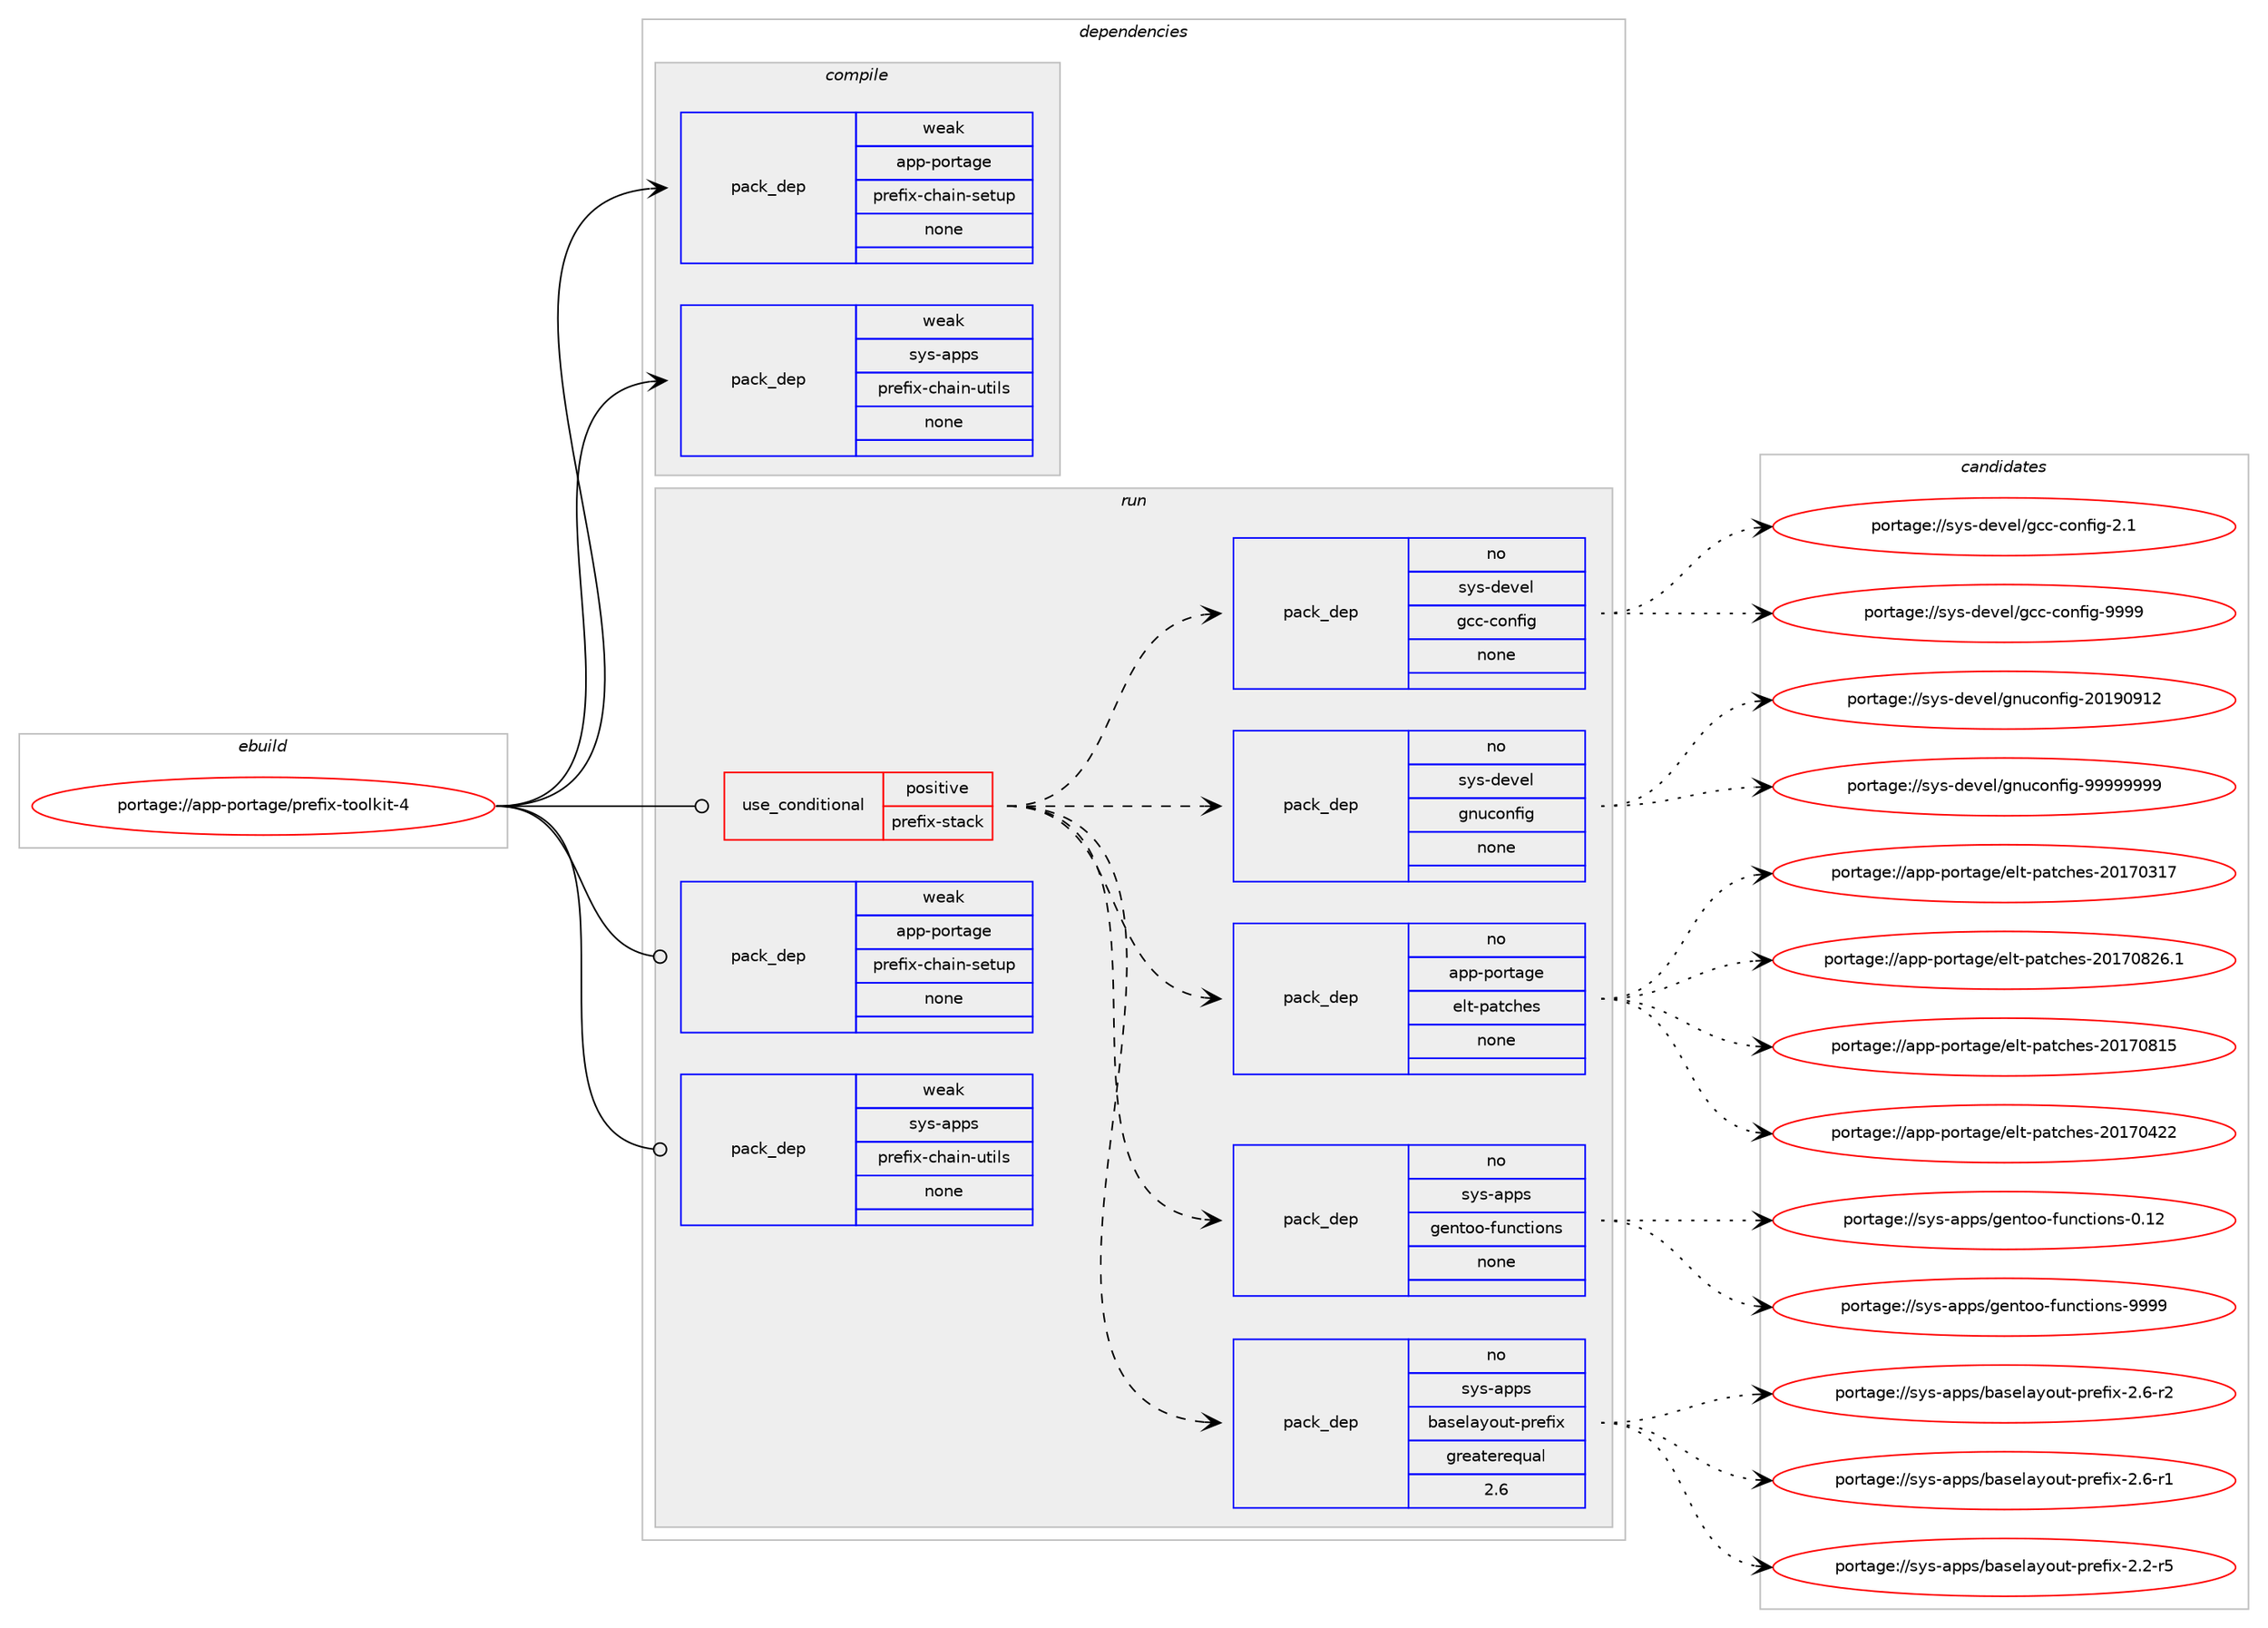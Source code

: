 digraph prolog {

# *************
# Graph options
# *************

newrank=true;
concentrate=true;
compound=true;
graph [rankdir=LR,fontname=Helvetica,fontsize=10,ranksep=1.5];#, ranksep=2.5, nodesep=0.2];
edge  [arrowhead=vee];
node  [fontname=Helvetica,fontsize=10];

# **********
# The ebuild
# **********

subgraph cluster_leftcol {
color=gray;
rank=same;
label=<<i>ebuild</i>>;
id [label="portage://app-portage/prefix-toolkit-4", color=red, width=4, href="../app-portage/prefix-toolkit-4.svg"];
}

# ****************
# The dependencies
# ****************

subgraph cluster_midcol {
color=gray;
label=<<i>dependencies</i>>;
subgraph cluster_compile {
fillcolor="#eeeeee";
style=filled;
label=<<i>compile</i>>;
subgraph pack451958 {
dependency600952 [label=<<TABLE BORDER="0" CELLBORDER="1" CELLSPACING="0" CELLPADDING="4" WIDTH="220"><TR><TD ROWSPAN="6" CELLPADDING="30">pack_dep</TD></TR><TR><TD WIDTH="110">weak</TD></TR><TR><TD>app-portage</TD></TR><TR><TD>prefix-chain-setup</TD></TR><TR><TD>none</TD></TR><TR><TD></TD></TR></TABLE>>, shape=none, color=blue];
}
id:e -> dependency600952:w [weight=20,style="solid",arrowhead="vee"];
subgraph pack451959 {
dependency600953 [label=<<TABLE BORDER="0" CELLBORDER="1" CELLSPACING="0" CELLPADDING="4" WIDTH="220"><TR><TD ROWSPAN="6" CELLPADDING="30">pack_dep</TD></TR><TR><TD WIDTH="110">weak</TD></TR><TR><TD>sys-apps</TD></TR><TR><TD>prefix-chain-utils</TD></TR><TR><TD>none</TD></TR><TR><TD></TD></TR></TABLE>>, shape=none, color=blue];
}
id:e -> dependency600953:w [weight=20,style="solid",arrowhead="vee"];
}
subgraph cluster_compileandrun {
fillcolor="#eeeeee";
style=filled;
label=<<i>compile and run</i>>;
}
subgraph cluster_run {
fillcolor="#eeeeee";
style=filled;
label=<<i>run</i>>;
subgraph cond140975 {
dependency600954 [label=<<TABLE BORDER="0" CELLBORDER="1" CELLSPACING="0" CELLPADDING="4"><TR><TD ROWSPAN="3" CELLPADDING="10">use_conditional</TD></TR><TR><TD>positive</TD></TR><TR><TD>prefix-stack</TD></TR></TABLE>>, shape=none, color=red];
subgraph pack451960 {
dependency600955 [label=<<TABLE BORDER="0" CELLBORDER="1" CELLSPACING="0" CELLPADDING="4" WIDTH="220"><TR><TD ROWSPAN="6" CELLPADDING="30">pack_dep</TD></TR><TR><TD WIDTH="110">no</TD></TR><TR><TD>sys-apps</TD></TR><TR><TD>baselayout-prefix</TD></TR><TR><TD>greaterequal</TD></TR><TR><TD>2.6</TD></TR></TABLE>>, shape=none, color=blue];
}
dependency600954:e -> dependency600955:w [weight=20,style="dashed",arrowhead="vee"];
subgraph pack451961 {
dependency600956 [label=<<TABLE BORDER="0" CELLBORDER="1" CELLSPACING="0" CELLPADDING="4" WIDTH="220"><TR><TD ROWSPAN="6" CELLPADDING="30">pack_dep</TD></TR><TR><TD WIDTH="110">no</TD></TR><TR><TD>sys-apps</TD></TR><TR><TD>gentoo-functions</TD></TR><TR><TD>none</TD></TR><TR><TD></TD></TR></TABLE>>, shape=none, color=blue];
}
dependency600954:e -> dependency600956:w [weight=20,style="dashed",arrowhead="vee"];
subgraph pack451962 {
dependency600957 [label=<<TABLE BORDER="0" CELLBORDER="1" CELLSPACING="0" CELLPADDING="4" WIDTH="220"><TR><TD ROWSPAN="6" CELLPADDING="30">pack_dep</TD></TR><TR><TD WIDTH="110">no</TD></TR><TR><TD>app-portage</TD></TR><TR><TD>elt-patches</TD></TR><TR><TD>none</TD></TR><TR><TD></TD></TR></TABLE>>, shape=none, color=blue];
}
dependency600954:e -> dependency600957:w [weight=20,style="dashed",arrowhead="vee"];
subgraph pack451963 {
dependency600958 [label=<<TABLE BORDER="0" CELLBORDER="1" CELLSPACING="0" CELLPADDING="4" WIDTH="220"><TR><TD ROWSPAN="6" CELLPADDING="30">pack_dep</TD></TR><TR><TD WIDTH="110">no</TD></TR><TR><TD>sys-devel</TD></TR><TR><TD>gnuconfig</TD></TR><TR><TD>none</TD></TR><TR><TD></TD></TR></TABLE>>, shape=none, color=blue];
}
dependency600954:e -> dependency600958:w [weight=20,style="dashed",arrowhead="vee"];
subgraph pack451964 {
dependency600959 [label=<<TABLE BORDER="0" CELLBORDER="1" CELLSPACING="0" CELLPADDING="4" WIDTH="220"><TR><TD ROWSPAN="6" CELLPADDING="30">pack_dep</TD></TR><TR><TD WIDTH="110">no</TD></TR><TR><TD>sys-devel</TD></TR><TR><TD>gcc-config</TD></TR><TR><TD>none</TD></TR><TR><TD></TD></TR></TABLE>>, shape=none, color=blue];
}
dependency600954:e -> dependency600959:w [weight=20,style="dashed",arrowhead="vee"];
}
id:e -> dependency600954:w [weight=20,style="solid",arrowhead="odot"];
subgraph pack451965 {
dependency600960 [label=<<TABLE BORDER="0" CELLBORDER="1" CELLSPACING="0" CELLPADDING="4" WIDTH="220"><TR><TD ROWSPAN="6" CELLPADDING="30">pack_dep</TD></TR><TR><TD WIDTH="110">weak</TD></TR><TR><TD>app-portage</TD></TR><TR><TD>prefix-chain-setup</TD></TR><TR><TD>none</TD></TR><TR><TD></TD></TR></TABLE>>, shape=none, color=blue];
}
id:e -> dependency600960:w [weight=20,style="solid",arrowhead="odot"];
subgraph pack451966 {
dependency600961 [label=<<TABLE BORDER="0" CELLBORDER="1" CELLSPACING="0" CELLPADDING="4" WIDTH="220"><TR><TD ROWSPAN="6" CELLPADDING="30">pack_dep</TD></TR><TR><TD WIDTH="110">weak</TD></TR><TR><TD>sys-apps</TD></TR><TR><TD>prefix-chain-utils</TD></TR><TR><TD>none</TD></TR><TR><TD></TD></TR></TABLE>>, shape=none, color=blue];
}
id:e -> dependency600961:w [weight=20,style="solid",arrowhead="odot"];
}
}

# **************
# The candidates
# **************

subgraph cluster_choices {
rank=same;
color=gray;
label=<<i>candidates</i>>;

subgraph choice451958 {
color=black;
nodesep=1;
}
subgraph choice451959 {
color=black;
nodesep=1;
}
subgraph choice451960 {
color=black;
nodesep=1;
choice11512111545971121121154798971151011089712111111711645112114101102105120455046544511450 [label="portage://sys-apps/baselayout-prefix-2.6-r2", color=red, width=4,href="../sys-apps/baselayout-prefix-2.6-r2.svg"];
choice11512111545971121121154798971151011089712111111711645112114101102105120455046544511449 [label="portage://sys-apps/baselayout-prefix-2.6-r1", color=red, width=4,href="../sys-apps/baselayout-prefix-2.6-r1.svg"];
choice11512111545971121121154798971151011089712111111711645112114101102105120455046504511453 [label="portage://sys-apps/baselayout-prefix-2.2-r5", color=red, width=4,href="../sys-apps/baselayout-prefix-2.2-r5.svg"];
dependency600955:e -> choice11512111545971121121154798971151011089712111111711645112114101102105120455046544511450:w [style=dotted,weight="100"];
dependency600955:e -> choice11512111545971121121154798971151011089712111111711645112114101102105120455046544511449:w [style=dotted,weight="100"];
dependency600955:e -> choice11512111545971121121154798971151011089712111111711645112114101102105120455046504511453:w [style=dotted,weight="100"];
}
subgraph choice451961 {
color=black;
nodesep=1;
choice11512111545971121121154710310111011611111145102117110991161051111101154557575757 [label="portage://sys-apps/gentoo-functions-9999", color=red, width=4,href="../sys-apps/gentoo-functions-9999.svg"];
choice11512111545971121121154710310111011611111145102117110991161051111101154548464950 [label="portage://sys-apps/gentoo-functions-0.12", color=red, width=4,href="../sys-apps/gentoo-functions-0.12.svg"];
dependency600956:e -> choice11512111545971121121154710310111011611111145102117110991161051111101154557575757:w [style=dotted,weight="100"];
dependency600956:e -> choice11512111545971121121154710310111011611111145102117110991161051111101154548464950:w [style=dotted,weight="100"];
}
subgraph choice451962 {
color=black;
nodesep=1;
choice971121124511211111411697103101471011081164511297116991041011154550484955485650544649 [label="portage://app-portage/elt-patches-20170826.1", color=red, width=4,href="../app-portage/elt-patches-20170826.1.svg"];
choice97112112451121111141169710310147101108116451129711699104101115455048495548564953 [label="portage://app-portage/elt-patches-20170815", color=red, width=4,href="../app-portage/elt-patches-20170815.svg"];
choice97112112451121111141169710310147101108116451129711699104101115455048495548525050 [label="portage://app-portage/elt-patches-20170422", color=red, width=4,href="../app-portage/elt-patches-20170422.svg"];
choice97112112451121111141169710310147101108116451129711699104101115455048495548514955 [label="portage://app-portage/elt-patches-20170317", color=red, width=4,href="../app-portage/elt-patches-20170317.svg"];
dependency600957:e -> choice971121124511211111411697103101471011081164511297116991041011154550484955485650544649:w [style=dotted,weight="100"];
dependency600957:e -> choice97112112451121111141169710310147101108116451129711699104101115455048495548564953:w [style=dotted,weight="100"];
dependency600957:e -> choice97112112451121111141169710310147101108116451129711699104101115455048495548525050:w [style=dotted,weight="100"];
dependency600957:e -> choice97112112451121111141169710310147101108116451129711699104101115455048495548514955:w [style=dotted,weight="100"];
}
subgraph choice451963 {
color=black;
nodesep=1;
choice115121115451001011181011084710311011799111110102105103455757575757575757 [label="portage://sys-devel/gnuconfig-99999999", color=red, width=4,href="../sys-devel/gnuconfig-99999999.svg"];
choice115121115451001011181011084710311011799111110102105103455048495748574950 [label="portage://sys-devel/gnuconfig-20190912", color=red, width=4,href="../sys-devel/gnuconfig-20190912.svg"];
dependency600958:e -> choice115121115451001011181011084710311011799111110102105103455757575757575757:w [style=dotted,weight="100"];
dependency600958:e -> choice115121115451001011181011084710311011799111110102105103455048495748574950:w [style=dotted,weight="100"];
}
subgraph choice451964 {
color=black;
nodesep=1;
choice1151211154510010111810110847103999945991111101021051034557575757 [label="portage://sys-devel/gcc-config-9999", color=red, width=4,href="../sys-devel/gcc-config-9999.svg"];
choice11512111545100101118101108471039999459911111010210510345504649 [label="portage://sys-devel/gcc-config-2.1", color=red, width=4,href="../sys-devel/gcc-config-2.1.svg"];
dependency600959:e -> choice1151211154510010111810110847103999945991111101021051034557575757:w [style=dotted,weight="100"];
dependency600959:e -> choice11512111545100101118101108471039999459911111010210510345504649:w [style=dotted,weight="100"];
}
subgraph choice451965 {
color=black;
nodesep=1;
}
subgraph choice451966 {
color=black;
nodesep=1;
}
}

}
